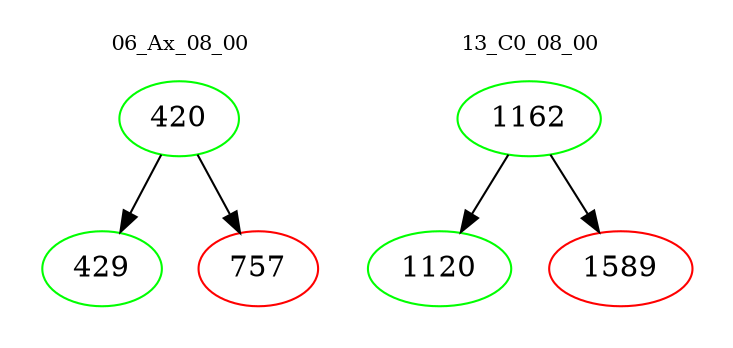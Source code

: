 digraph{
subgraph cluster_0 {
color = white
label = "06_Ax_08_00";
fontsize=10;
T0_420 [label="420", color="green"]
T0_420 -> T0_429 [color="black"]
T0_429 [label="429", color="green"]
T0_420 -> T0_757 [color="black"]
T0_757 [label="757", color="red"]
}
subgraph cluster_1 {
color = white
label = "13_C0_08_00";
fontsize=10;
T1_1162 [label="1162", color="green"]
T1_1162 -> T1_1120 [color="black"]
T1_1120 [label="1120", color="green"]
T1_1162 -> T1_1589 [color="black"]
T1_1589 [label="1589", color="red"]
}
}
